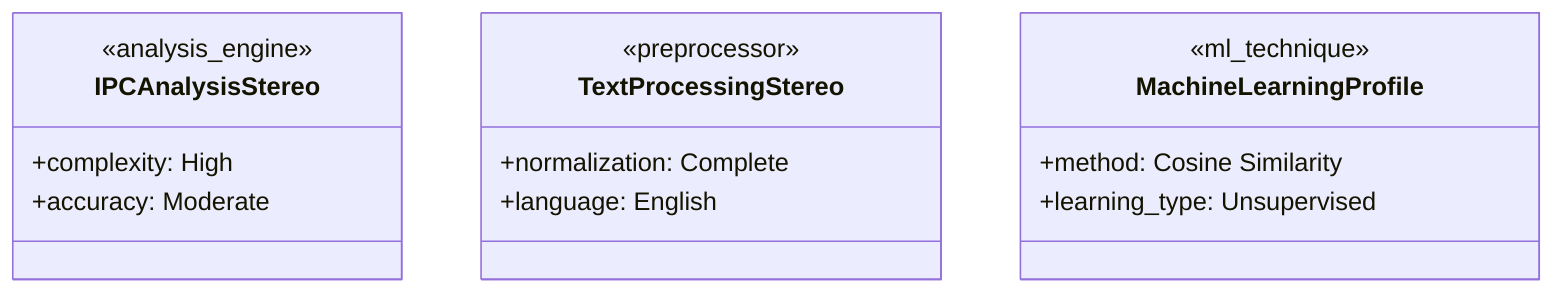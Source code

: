 classDiagram
    class IPCAnalysisStereo {
        <<analysis_engine>>
        +complexity: High
        +accuracy: Moderate
    }
    
    class TextProcessingStereo {
        <<preprocessor>>
        +normalization: Complete
        +language: English
    }
    
    class MachineLearningProfile {
        <<ml_technique>>
        +method: Cosine Similarity
        +learning_type: Unsupervised
    }